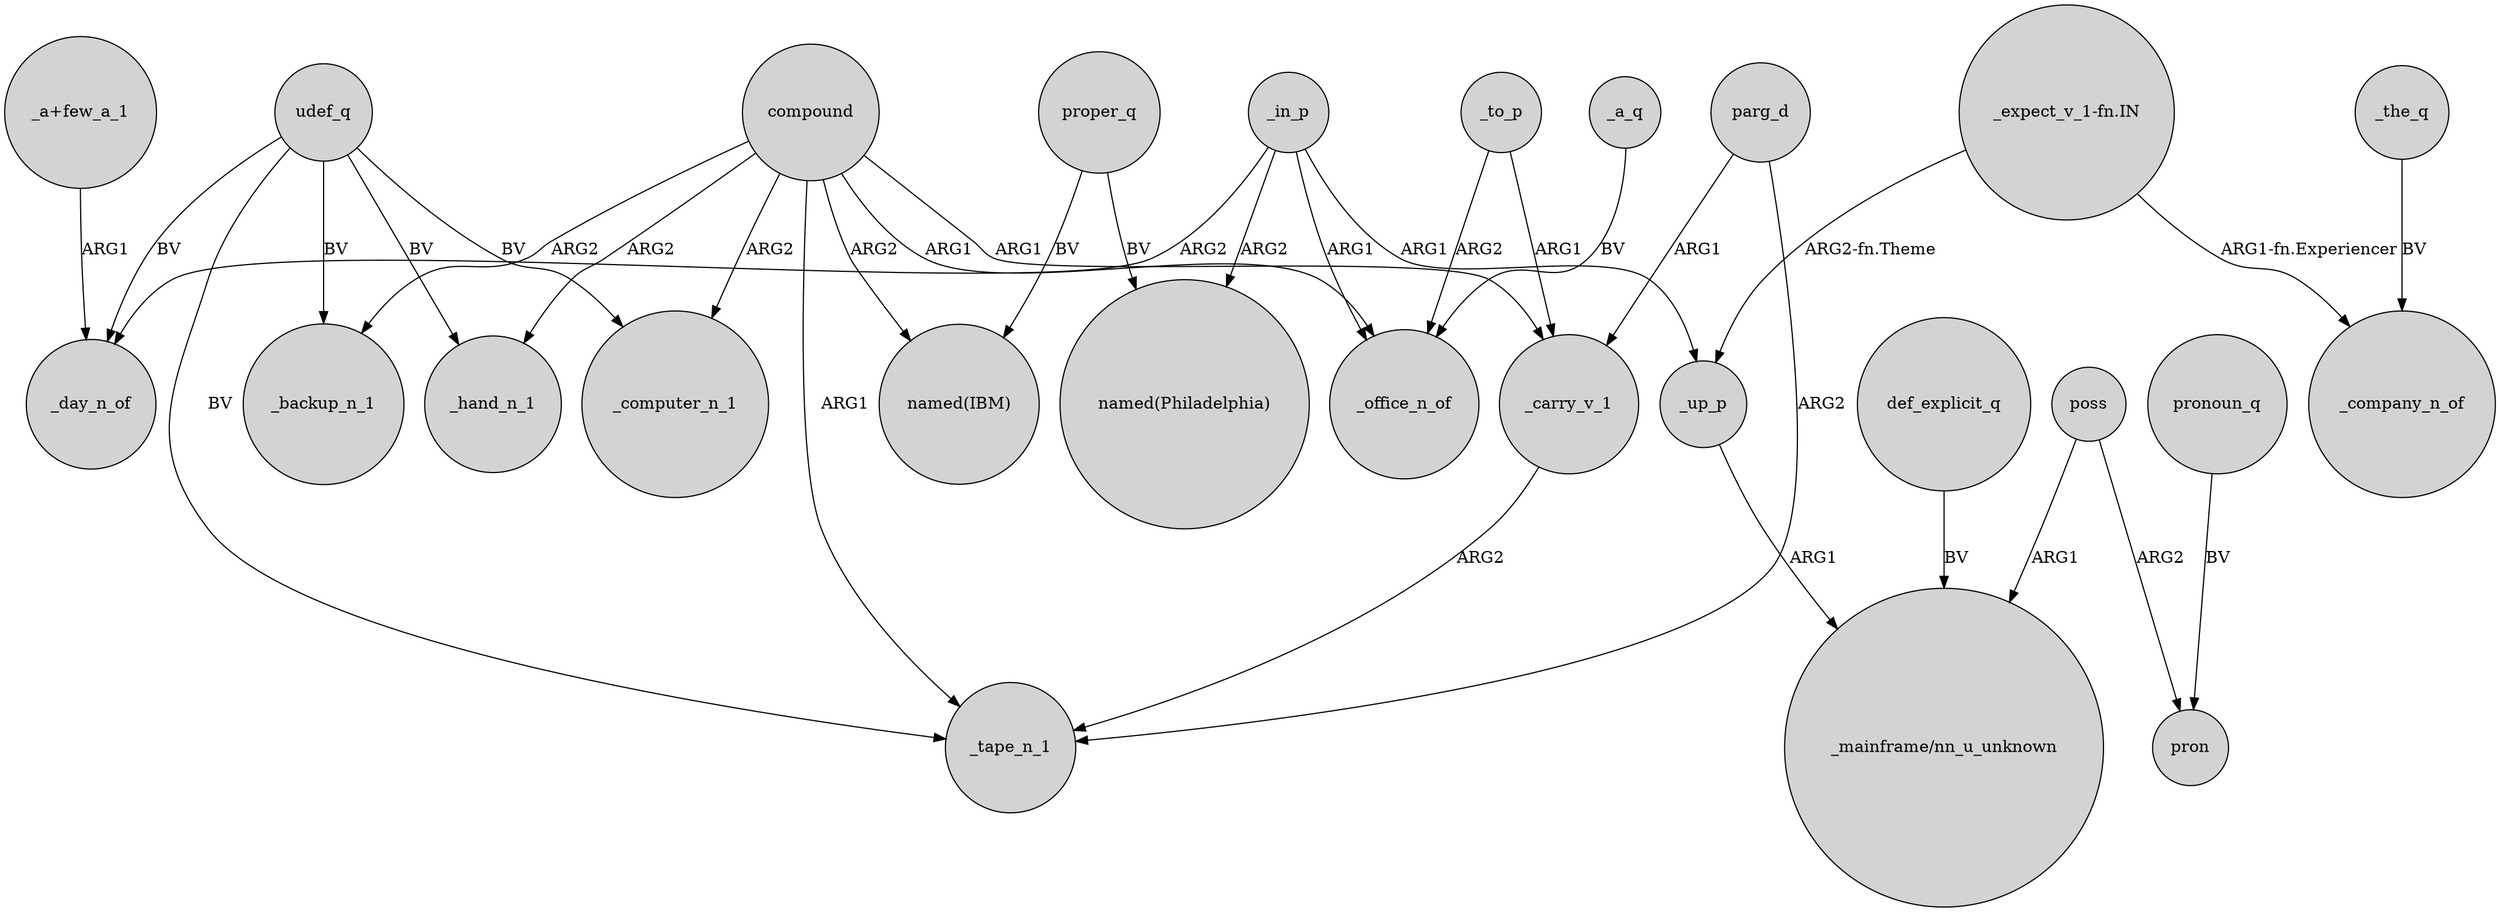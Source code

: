 digraph {
	node [shape=circle style=filled]
	proper_q -> "named(Philadelphia)" [label=BV]
	_in_p -> _day_n_of [label=ARG2]
	def_explicit_q -> "_mainframe/nn_u_unknown" [label=BV]
	poss -> pron [label=ARG2]
	compound -> _hand_n_1 [label=ARG2]
	"_expect_v_1-fn.IN" -> _company_n_of [label="ARG1-fn.Experiencer"]
	compound -> _office_n_of [label=ARG1]
	proper_q -> "named(IBM)" [label=BV]
	_in_p -> _office_n_of [label=ARG1]
	udef_q -> _day_n_of [label=BV]
	_in_p -> "named(Philadelphia)" [label=ARG2]
	_up_p -> "_mainframe/nn_u_unknown" [label=ARG1]
	_to_p -> _carry_v_1 [label=ARG1]
	udef_q -> _computer_n_1 [label=BV]
	_the_q -> _company_n_of [label=BV]
	compound -> _computer_n_1 [label=ARG2]
	compound -> _backup_n_1 [label=ARG2]
	pronoun_q -> pron [label=BV]
	"_a+few_a_1" -> _day_n_of [label=ARG1]
	compound -> _carry_v_1 [label=ARG1]
	compound -> "named(IBM)" [label=ARG2]
	parg_d -> _carry_v_1 [label=ARG1]
	_in_p -> _up_p [label=ARG1]
	udef_q -> _hand_n_1 [label=BV]
	_to_p -> _office_n_of [label=ARG2]
	_carry_v_1 -> _tape_n_1 [label=ARG2]
	udef_q -> _backup_n_1 [label=BV]
	_a_q -> _office_n_of [label=BV]
	"_expect_v_1-fn.IN" -> _up_p [label="ARG2-fn.Theme"]
	compound -> _tape_n_1 [label=ARG1]
	parg_d -> _tape_n_1 [label=ARG2]
	poss -> "_mainframe/nn_u_unknown" [label=ARG1]
	udef_q -> _tape_n_1 [label=BV]
}
